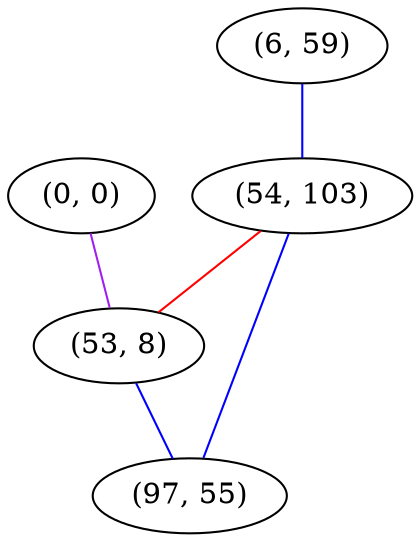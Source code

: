 graph "" {
"(6, 59)";
"(0, 0)";
"(54, 103)";
"(53, 8)";
"(97, 55)";
"(6, 59)" -- "(54, 103)"  [color=blue, key=0, weight=3];
"(0, 0)" -- "(53, 8)"  [color=purple, key=0, weight=4];
"(54, 103)" -- "(53, 8)"  [color=red, key=0, weight=1];
"(54, 103)" -- "(97, 55)"  [color=blue, key=0, weight=3];
"(53, 8)" -- "(97, 55)"  [color=blue, key=0, weight=3];
}

